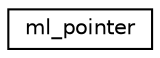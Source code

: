 digraph G
{
  edge [fontname="Helvetica",fontsize="10",labelfontname="Helvetica",labelfontsize="10"];
  node [fontname="Helvetica",fontsize="10",shape=record];
  rankdir=LR;
  Node1 [label="ml_pointer",height=0.2,width=0.4,color="black", fillcolor="white", style="filled",URL="$d6/d47/structml__pointer.html"];
}
